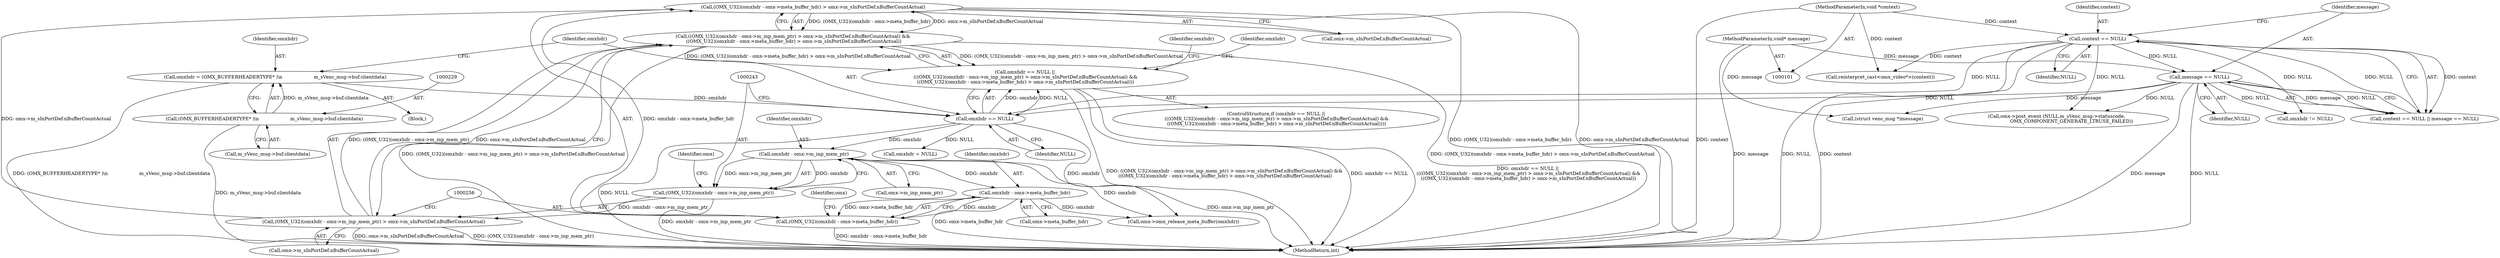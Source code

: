 digraph "0_Android_7558d03e6498e970b761aa44fff6b2c659202d95_3@pointer" {
"1000254" [label="(Call,(OMX_U32)(omxhdr - omx->meta_buffer_hdr) > omx->m_sInPortDef.nBufferCountActual)"];
"1000255" [label="(Call,(OMX_U32)(omxhdr - omx->meta_buffer_hdr))"];
"1000257" [label="(Call,omxhdr - omx->meta_buffer_hdr)"];
"1000244" [label="(Call,omxhdr - omx->m_inp_mem_ptr)"];
"1000237" [label="(Call,omxhdr == NULL)"];
"1000226" [label="(Call,omxhdr = (OMX_BUFFERHEADERTYPE* )\\n                     m_sVenc_msg->buf.clientdata)"];
"1000228" [label="(Call,(OMX_BUFFERHEADERTYPE* )\\n                     m_sVenc_msg->buf.clientdata)"];
"1000123" [label="(Call,context == NULL)"];
"1000102" [label="(MethodParameterIn,void *context)"];
"1000126" [label="(Call,message == NULL)"];
"1000103" [label="(MethodParameterIn,void* message)"];
"1000241" [label="(Call,(OMX_U32)(omxhdr - omx->m_inp_mem_ptr) > omx->m_sInPortDef.nBufferCountActual)"];
"1000242" [label="(Call,(OMX_U32)(omxhdr - omx->m_inp_mem_ptr))"];
"1000240" [label="(Call,((OMX_U32)(omxhdr - omx->m_inp_mem_ptr) > omx->m_sInPortDef.nBufferCountActual) &&\n ((OMX_U32)(omxhdr - omx->meta_buffer_hdr) > omx->m_sInPortDef.nBufferCountActual))"];
"1000236" [label="(Call,omxhdr == NULL ||\n (((OMX_U32)(omxhdr - omx->m_inp_mem_ptr) > omx->m_sInPortDef.nBufferCountActual) &&\n ((OMX_U32)(omxhdr - omx->meta_buffer_hdr) > omx->m_sInPortDef.nBufferCountActual)))"];
"1000227" [label="(Identifier,omxhdr)"];
"1000255" [label="(Call,(OMX_U32)(omxhdr - omx->meta_buffer_hdr))"];
"1000258" [label="(Identifier,omxhdr)"];
"1000299" [label="(Call,omxhdr != NULL)"];
"1000124" [label="(Identifier,context)"];
"1000241" [label="(Call,(OMX_U32)(omxhdr - omx->m_inp_mem_ptr) > omx->m_sInPortDef.nBufferCountActual)"];
"1000226" [label="(Call,omxhdr = (OMX_BUFFERHEADERTYPE* )\\n                     m_sVenc_msg->buf.clientdata)"];
"1000254" [label="(Call,(OMX_U32)(omxhdr - omx->meta_buffer_hdr) > omx->m_sInPortDef.nBufferCountActual)"];
"1000239" [label="(Identifier,NULL)"];
"1000128" [label="(Identifier,NULL)"];
"1000137" [label="(Call,(struct venc_msg *)message)"];
"1000277" [label="(Identifier,omxhdr)"];
"1000123" [label="(Call,context == NULL)"];
"1000264" [label="(Identifier,omx)"];
"1000125" [label="(Identifier,NULL)"];
"1000230" [label="(Call,m_sVenc_msg->buf.clientdata)"];
"1000257" [label="(Call,omxhdr - omx->meta_buffer_hdr)"];
"1000429" [label="(Call,omx->post_event (NULL,m_sVenc_msg->statuscode,\n                    OMX_COMPONENT_GENERATE_LTRUSE_FAILED))"];
"1000142" [label="(Call,reinterpret_cast<omx_video*>(context))"];
"1000251" [label="(Identifier,omx)"];
"1000269" [label="(Identifier,omxhdr)"];
"1000240" [label="(Call,((OMX_U32)(omxhdr - omx->m_inp_mem_ptr) > omx->m_sInPortDef.nBufferCountActual) &&\n ((OMX_U32)(omxhdr - omx->meta_buffer_hdr) > omx->m_sInPortDef.nBufferCountActual))"];
"1000127" [label="(Identifier,message)"];
"1000126" [label="(Call,message == NULL)"];
"1000259" [label="(Call,omx->meta_buffer_hdr)"];
"1000236" [label="(Call,omxhdr == NULL ||\n (((OMX_U32)(omxhdr - omx->m_inp_mem_ptr) > omx->m_sInPortDef.nBufferCountActual) &&\n ((OMX_U32)(omxhdr - omx->meta_buffer_hdr) > omx->m_sInPortDef.nBufferCountActual)))"];
"1000244" [label="(Call,omxhdr - omx->m_inp_mem_ptr)"];
"1000249" [label="(Call,omx->m_sInPortDef.nBufferCountActual)"];
"1000176" [label="(Block,)"];
"1000103" [label="(MethodParameterIn,void* message)"];
"1000235" [label="(ControlStructure,if (omxhdr == NULL ||\n (((OMX_U32)(omxhdr - omx->m_inp_mem_ptr) > omx->m_sInPortDef.nBufferCountActual) &&\n ((OMX_U32)(omxhdr - omx->meta_buffer_hdr) > omx->m_sInPortDef.nBufferCountActual))))"];
"1000245" [label="(Identifier,omxhdr)"];
"1000242" [label="(Call,(OMX_U32)(omxhdr - omx->m_inp_mem_ptr))"];
"1000237" [label="(Call,omxhdr == NULL)"];
"1000228" [label="(Call,(OMX_BUFFERHEADERTYPE* )\\n                     m_sVenc_msg->buf.clientdata)"];
"1000102" [label="(MethodParameterIn,void *context)"];
"1000238" [label="(Identifier,omxhdr)"];
"1000445" [label="(MethodReturn,int)"];
"1000268" [label="(Call,omxhdr = NULL)"];
"1000122" [label="(Call,context == NULL || message == NULL)"];
"1000246" [label="(Call,omx->m_inp_mem_ptr)"];
"1000276" [label="(Call,omx->omx_release_meta_buffer(omxhdr))"];
"1000262" [label="(Call,omx->m_sInPortDef.nBufferCountActual)"];
"1000254" -> "1000240"  [label="AST: "];
"1000254" -> "1000262"  [label="CFG: "];
"1000255" -> "1000254"  [label="AST: "];
"1000262" -> "1000254"  [label="AST: "];
"1000240" -> "1000254"  [label="CFG: "];
"1000254" -> "1000445"  [label="DDG: (OMX_U32)(omxhdr - omx->meta_buffer_hdr)"];
"1000254" -> "1000445"  [label="DDG: omx->m_sInPortDef.nBufferCountActual"];
"1000254" -> "1000240"  [label="DDG: (OMX_U32)(omxhdr - omx->meta_buffer_hdr)"];
"1000254" -> "1000240"  [label="DDG: omx->m_sInPortDef.nBufferCountActual"];
"1000255" -> "1000254"  [label="DDG: omxhdr - omx->meta_buffer_hdr"];
"1000241" -> "1000254"  [label="DDG: omx->m_sInPortDef.nBufferCountActual"];
"1000255" -> "1000257"  [label="CFG: "];
"1000256" -> "1000255"  [label="AST: "];
"1000257" -> "1000255"  [label="AST: "];
"1000264" -> "1000255"  [label="CFG: "];
"1000255" -> "1000445"  [label="DDG: omxhdr - omx->meta_buffer_hdr"];
"1000257" -> "1000255"  [label="DDG: omxhdr"];
"1000257" -> "1000255"  [label="DDG: omx->meta_buffer_hdr"];
"1000257" -> "1000259"  [label="CFG: "];
"1000258" -> "1000257"  [label="AST: "];
"1000259" -> "1000257"  [label="AST: "];
"1000257" -> "1000445"  [label="DDG: omx->meta_buffer_hdr"];
"1000244" -> "1000257"  [label="DDG: omxhdr"];
"1000257" -> "1000276"  [label="DDG: omxhdr"];
"1000244" -> "1000242"  [label="AST: "];
"1000244" -> "1000246"  [label="CFG: "];
"1000245" -> "1000244"  [label="AST: "];
"1000246" -> "1000244"  [label="AST: "];
"1000242" -> "1000244"  [label="CFG: "];
"1000244" -> "1000445"  [label="DDG: omx->m_inp_mem_ptr"];
"1000244" -> "1000242"  [label="DDG: omxhdr"];
"1000244" -> "1000242"  [label="DDG: omx->m_inp_mem_ptr"];
"1000237" -> "1000244"  [label="DDG: omxhdr"];
"1000244" -> "1000276"  [label="DDG: omxhdr"];
"1000237" -> "1000236"  [label="AST: "];
"1000237" -> "1000239"  [label="CFG: "];
"1000238" -> "1000237"  [label="AST: "];
"1000239" -> "1000237"  [label="AST: "];
"1000243" -> "1000237"  [label="CFG: "];
"1000236" -> "1000237"  [label="CFG: "];
"1000237" -> "1000445"  [label="DDG: NULL"];
"1000237" -> "1000236"  [label="DDG: omxhdr"];
"1000237" -> "1000236"  [label="DDG: NULL"];
"1000226" -> "1000237"  [label="DDG: omxhdr"];
"1000123" -> "1000237"  [label="DDG: NULL"];
"1000126" -> "1000237"  [label="DDG: NULL"];
"1000237" -> "1000268"  [label="DDG: NULL"];
"1000237" -> "1000276"  [label="DDG: omxhdr"];
"1000226" -> "1000176"  [label="AST: "];
"1000226" -> "1000228"  [label="CFG: "];
"1000227" -> "1000226"  [label="AST: "];
"1000228" -> "1000226"  [label="AST: "];
"1000238" -> "1000226"  [label="CFG: "];
"1000226" -> "1000445"  [label="DDG: (OMX_BUFFERHEADERTYPE* )\\n                     m_sVenc_msg->buf.clientdata"];
"1000228" -> "1000226"  [label="DDG: m_sVenc_msg->buf.clientdata"];
"1000228" -> "1000230"  [label="CFG: "];
"1000229" -> "1000228"  [label="AST: "];
"1000230" -> "1000228"  [label="AST: "];
"1000228" -> "1000445"  [label="DDG: m_sVenc_msg->buf.clientdata"];
"1000123" -> "1000122"  [label="AST: "];
"1000123" -> "1000125"  [label="CFG: "];
"1000124" -> "1000123"  [label="AST: "];
"1000125" -> "1000123"  [label="AST: "];
"1000127" -> "1000123"  [label="CFG: "];
"1000122" -> "1000123"  [label="CFG: "];
"1000123" -> "1000445"  [label="DDG: NULL"];
"1000123" -> "1000445"  [label="DDG: context"];
"1000123" -> "1000122"  [label="DDG: context"];
"1000123" -> "1000122"  [label="DDG: NULL"];
"1000102" -> "1000123"  [label="DDG: context"];
"1000123" -> "1000126"  [label="DDG: NULL"];
"1000123" -> "1000142"  [label="DDG: context"];
"1000123" -> "1000299"  [label="DDG: NULL"];
"1000123" -> "1000429"  [label="DDG: NULL"];
"1000102" -> "1000101"  [label="AST: "];
"1000102" -> "1000445"  [label="DDG: context"];
"1000102" -> "1000142"  [label="DDG: context"];
"1000126" -> "1000122"  [label="AST: "];
"1000126" -> "1000128"  [label="CFG: "];
"1000127" -> "1000126"  [label="AST: "];
"1000128" -> "1000126"  [label="AST: "];
"1000122" -> "1000126"  [label="CFG: "];
"1000126" -> "1000445"  [label="DDG: message"];
"1000126" -> "1000445"  [label="DDG: NULL"];
"1000126" -> "1000122"  [label="DDG: message"];
"1000126" -> "1000122"  [label="DDG: NULL"];
"1000103" -> "1000126"  [label="DDG: message"];
"1000126" -> "1000137"  [label="DDG: message"];
"1000126" -> "1000299"  [label="DDG: NULL"];
"1000126" -> "1000429"  [label="DDG: NULL"];
"1000103" -> "1000101"  [label="AST: "];
"1000103" -> "1000445"  [label="DDG: message"];
"1000103" -> "1000137"  [label="DDG: message"];
"1000241" -> "1000240"  [label="AST: "];
"1000241" -> "1000249"  [label="CFG: "];
"1000242" -> "1000241"  [label="AST: "];
"1000249" -> "1000241"  [label="AST: "];
"1000256" -> "1000241"  [label="CFG: "];
"1000240" -> "1000241"  [label="CFG: "];
"1000241" -> "1000445"  [label="DDG: (OMX_U32)(omxhdr - omx->m_inp_mem_ptr)"];
"1000241" -> "1000445"  [label="DDG: omx->m_sInPortDef.nBufferCountActual"];
"1000241" -> "1000240"  [label="DDG: (OMX_U32)(omxhdr - omx->m_inp_mem_ptr)"];
"1000241" -> "1000240"  [label="DDG: omx->m_sInPortDef.nBufferCountActual"];
"1000242" -> "1000241"  [label="DDG: omxhdr - omx->m_inp_mem_ptr"];
"1000243" -> "1000242"  [label="AST: "];
"1000251" -> "1000242"  [label="CFG: "];
"1000242" -> "1000445"  [label="DDG: omxhdr - omx->m_inp_mem_ptr"];
"1000240" -> "1000236"  [label="AST: "];
"1000236" -> "1000240"  [label="CFG: "];
"1000240" -> "1000445"  [label="DDG: (OMX_U32)(omxhdr - omx->meta_buffer_hdr) > omx->m_sInPortDef.nBufferCountActual"];
"1000240" -> "1000445"  [label="DDG: (OMX_U32)(omxhdr - omx->m_inp_mem_ptr) > omx->m_sInPortDef.nBufferCountActual"];
"1000240" -> "1000236"  [label="DDG: (OMX_U32)(omxhdr - omx->m_inp_mem_ptr) > omx->m_sInPortDef.nBufferCountActual"];
"1000240" -> "1000236"  [label="DDG: (OMX_U32)(omxhdr - omx->meta_buffer_hdr) > omx->m_sInPortDef.nBufferCountActual"];
"1000236" -> "1000235"  [label="AST: "];
"1000269" -> "1000236"  [label="CFG: "];
"1000277" -> "1000236"  [label="CFG: "];
"1000236" -> "1000445"  [label="DDG: omxhdr == NULL"];
"1000236" -> "1000445"  [label="DDG: omxhdr == NULL ||\n (((OMX_U32)(omxhdr - omx->m_inp_mem_ptr) > omx->m_sInPortDef.nBufferCountActual) &&\n ((OMX_U32)(omxhdr - omx->meta_buffer_hdr) > omx->m_sInPortDef.nBufferCountActual))"];
"1000236" -> "1000445"  [label="DDG: ((OMX_U32)(omxhdr - omx->m_inp_mem_ptr) > omx->m_sInPortDef.nBufferCountActual) &&\n ((OMX_U32)(omxhdr - omx->meta_buffer_hdr) > omx->m_sInPortDef.nBufferCountActual)"];
}
